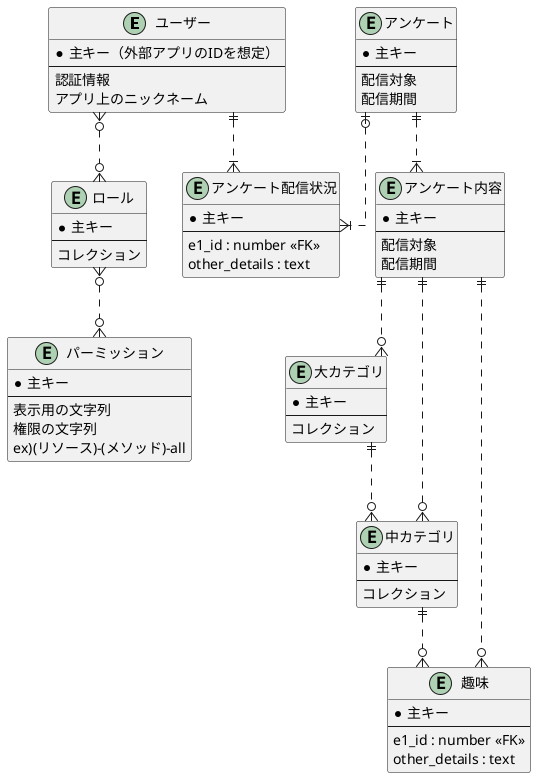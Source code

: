 @startuml


' avoid problems with angled crows feet
skinparam linetype ortho

entity "ユーザー" as e01 {
  *主キー（外部アプリのIDを想定）
  --
  認証情報
  アプリ上のニックネーム
}

entity "ロール" as e02 {
  *主キー
  --
  コレクション
}

entity "パーミッション" as e03 {
  *主キー
  --
  表示用の文字列
  権限の文字列
  ex)(リソース)-(メソッド)-all
}

entity "大カテゴリ" as e04 {
  *主キー
  --
  コレクション
}

entity "中カテゴリ" as e05 {
  *主キー
  --
  コレクション
}

entity "趣味" as e06 {
  *主キー
  --
  e1_id : number <<FK>>
  other_details : text
}

entity "アンケート" as e07 {
  *主キー
  --
  配信対象
  配信期間
}

entity "アンケート内容" as e08 {
  *主キー
  --
  配信対象
  配信期間
}

entity "アンケート配信状況" as e09 {
  *主キー
  --
  e1_id : number <<FK>>
  other_details : text
}

e01 }o..o{ e02
e02 }o..o{ e03
e04 ||..o{ e05
e05 ||..o{ e06
e07 ||..|{ e08
e08 ||..o{ e04
e08 ||..o{ e05
e08 ||..o{ e06
e01 ||..|{ e09
e07 |o..|{ e09

@enduml
